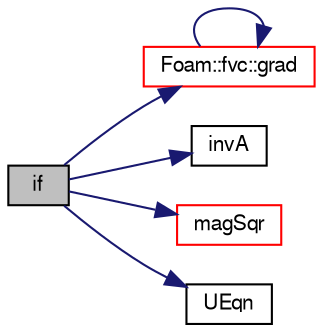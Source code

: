 digraph "if"
{
  bgcolor="transparent";
  edge [fontname="FreeSans",fontsize="10",labelfontname="FreeSans",labelfontsize="10"];
  node [fontname="FreeSans",fontsize="10",shape=record];
  rankdir="LR";
  Node6 [label="if",height=0.2,width=0.4,color="black", fillcolor="grey75", style="filled", fontcolor="black"];
  Node6 -> Node7 [color="midnightblue",fontsize="10",style="solid",fontname="FreeSans"];
  Node7 [label="Foam::fvc::grad",height=0.2,width=0.4,color="red",URL="$a21134.html#a7c00ec90ecc15ed3005255e42c52827a"];
  Node7 -> Node7 [color="midnightblue",fontsize="10",style="solid",fontname="FreeSans"];
  Node6 -> Node10 [color="midnightblue",fontsize="10",style="solid",fontname="FreeSans"];
  Node10 [label="invA",height=0.2,width=0.4,color="black",URL="$a38222.html#af3ae268451a5f7585a056afe992b82e5"];
  Node6 -> Node11 [color="midnightblue",fontsize="10",style="solid",fontname="FreeSans"];
  Node11 [label="magSqr",height=0.2,width=0.4,color="red",URL="$a12539.html#ab0cd33eb018a643a64ca545601530791"];
  Node6 -> Node13 [color="midnightblue",fontsize="10",style="solid",fontname="FreeSans"];
  Node13 [label="UEqn",height=0.2,width=0.4,color="black",URL="$a38216.html#a52ab48945aa1b57fc2a1bec3e481449a"];
}
